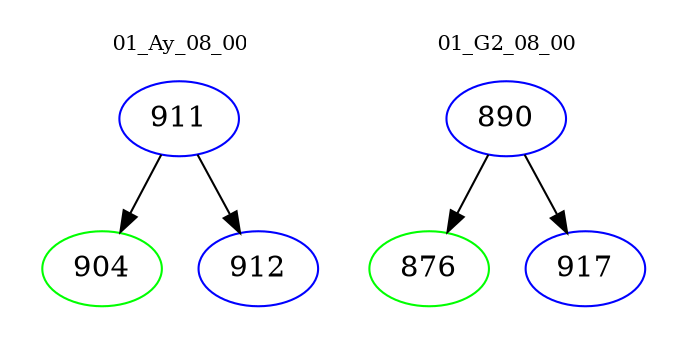 digraph{
subgraph cluster_0 {
color = white
label = "01_Ay_08_00";
fontsize=10;
T0_911 [label="911", color="blue"]
T0_911 -> T0_904 [color="black"]
T0_904 [label="904", color="green"]
T0_911 -> T0_912 [color="black"]
T0_912 [label="912", color="blue"]
}
subgraph cluster_1 {
color = white
label = "01_G2_08_00";
fontsize=10;
T1_890 [label="890", color="blue"]
T1_890 -> T1_876 [color="black"]
T1_876 [label="876", color="green"]
T1_890 -> T1_917 [color="black"]
T1_917 [label="917", color="blue"]
}
}
